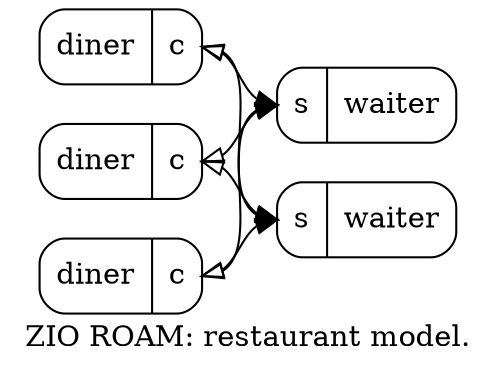 digraph rpcsockets {
        rankdir=LR
        node[shape=Mrecord]

        call0[label="{diner|{<c>c}}"]
        call1[label="{diner|{<c>c}}"]
        call2[label="{diner|{<c>c}}"]


        oper0[label="{<i>s|waiter}"]
        oper1[label="{<i>s|waiter}"]

        {rank=same; call0; call1; call2}
        {rank=same; oper0; oper1}

        edge[dir=both,arrowtail="o"]
        call0:e->oper0:w
        call1:e->oper0:w
        call2:e->oper0:w
        call0:e->oper1:w
        call1:e->oper1:w
        call2:e->oper1:w

        label="ZIO ROAM: restaurant model."
        
}
